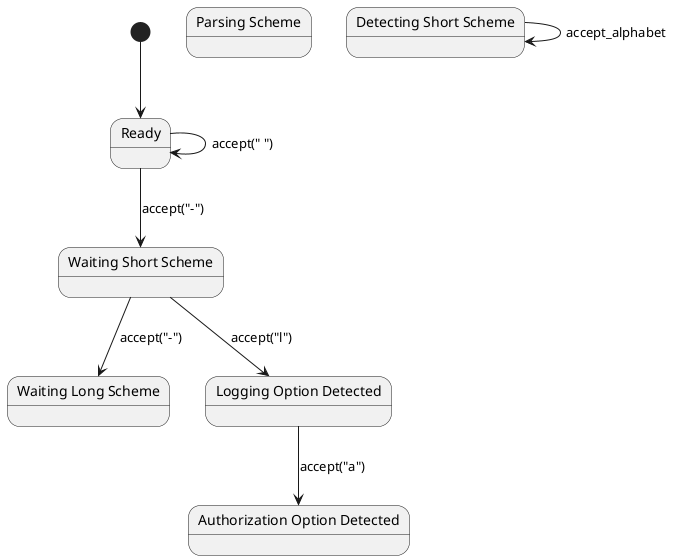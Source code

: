 @startuml

state ready as "Ready"
state parsingScheme as "Parsing Scheme"
state waitingShortScheme as "Waiting Short Scheme"
state detectingShortScheme as "Detecting Short Scheme"
state waitingLongScheme as "Waiting Long Scheme"
state loggingDetected as "Logging Option Detected"
state authDetected as "Authorization Option Detected"

[*] --> ready
ready --> ready: accept(" ")
ready --> waitingShortScheme: accept("-")
waitingShortScheme --> waitingLongScheme: accept("-")
waitingShortScheme --> loggingDetected: accept("l")
loggingDetected --> authDetected: accept("a")

detectingShortScheme --> detectingShortScheme: accept_alphabet

@enduml